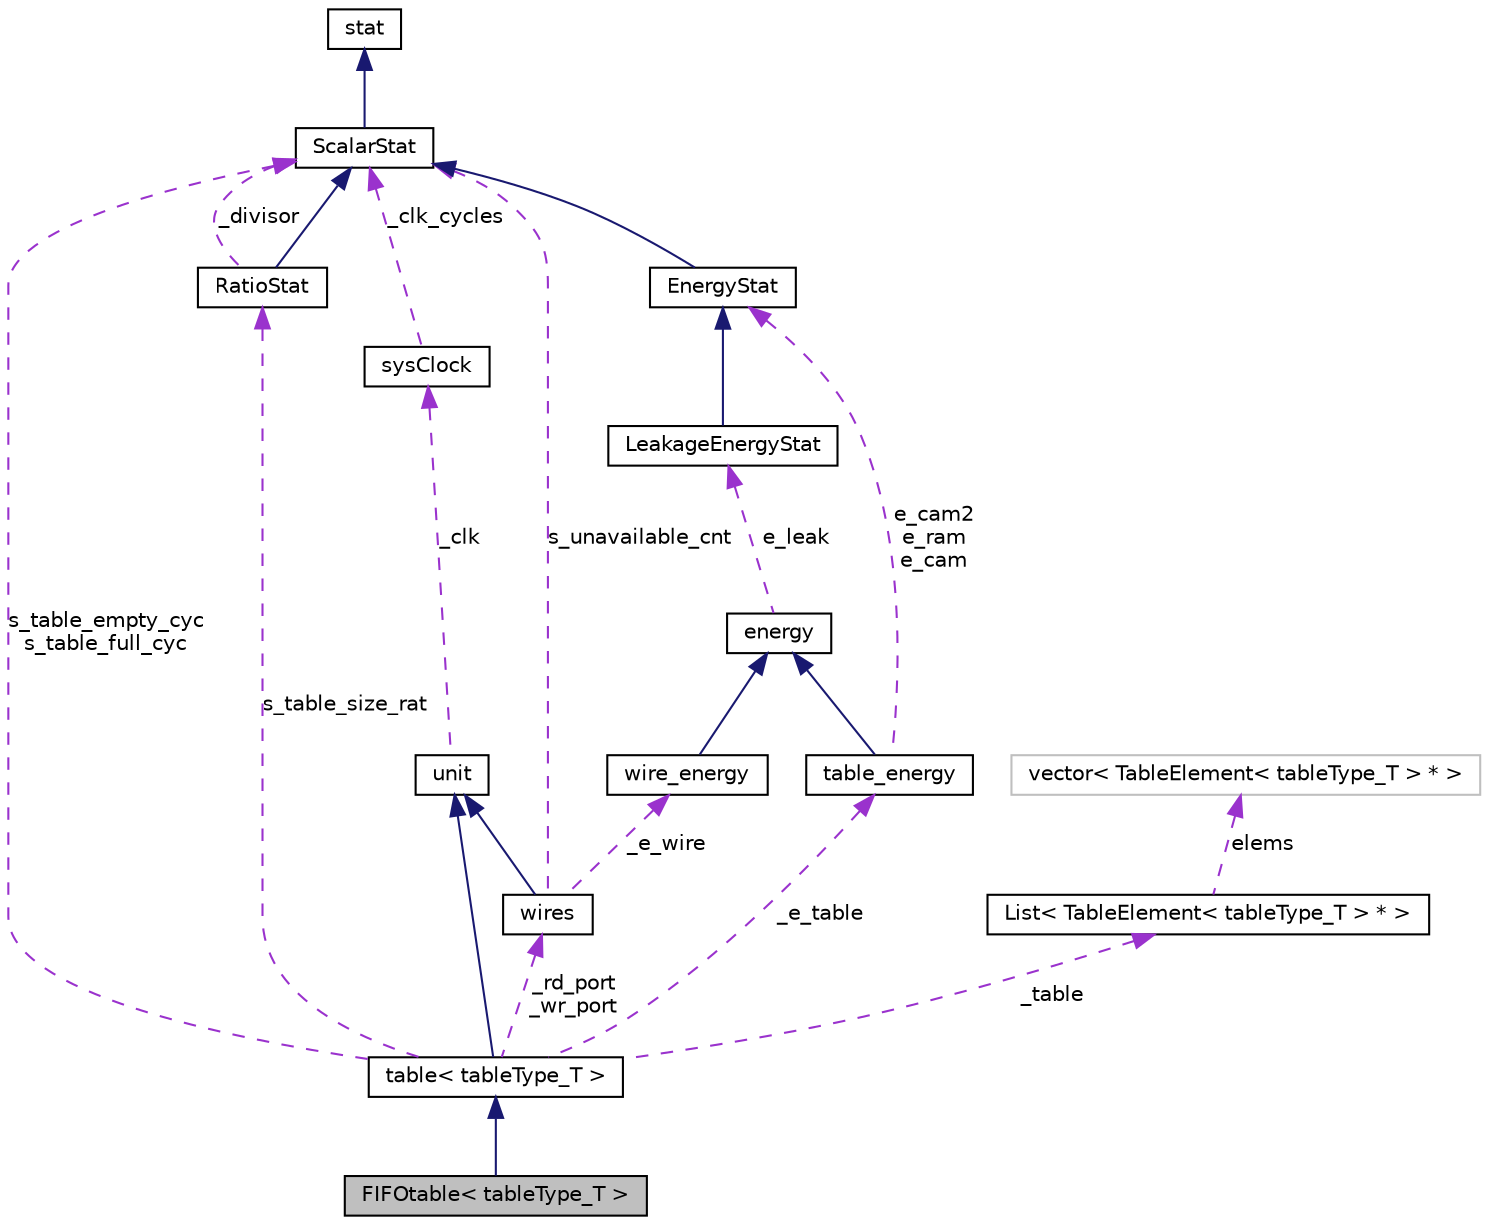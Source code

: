 digraph G
{
  edge [fontname="Helvetica",fontsize="10",labelfontname="Helvetica",labelfontsize="10"];
  node [fontname="Helvetica",fontsize="10",shape=record];
  Node1 [label="FIFOtable\< tableType_T \>",height=0.2,width=0.4,color="black", fillcolor="grey75", style="filled" fontcolor="black"];
  Node2 -> Node1 [dir=back,color="midnightblue",fontsize="10",style="solid",fontname="Helvetica"];
  Node2 [label="table\< tableType_T \>",height=0.2,width=0.4,color="black", fillcolor="white", style="filled",URL="$classtable.html"];
  Node3 -> Node2 [dir=back,color="midnightblue",fontsize="10",style="solid",fontname="Helvetica"];
  Node3 [label="unit",height=0.2,width=0.4,color="black", fillcolor="white", style="filled",URL="$classunit.html"];
  Node4 -> Node3 [dir=back,color="darkorchid3",fontsize="10",style="dashed",label="_clk",fontname="Helvetica"];
  Node4 [label="sysClock",height=0.2,width=0.4,color="black", fillcolor="white", style="filled",URL="$classsysClock.html"];
  Node5 -> Node4 [dir=back,color="darkorchid3",fontsize="10",style="dashed",label="_clk_cycles",fontname="Helvetica"];
  Node5 [label="ScalarStat",height=0.2,width=0.4,color="black", fillcolor="white", style="filled",URL="$classScalarStat.html"];
  Node6 -> Node5 [dir=back,color="midnightblue",fontsize="10",style="solid",fontname="Helvetica"];
  Node6 [label="stat",height=0.2,width=0.4,color="black", fillcolor="white", style="filled",URL="$classstat.html"];
  Node5 -> Node2 [dir=back,color="darkorchid3",fontsize="10",style="dashed",label="s_table_empty_cyc\ns_table_full_cyc",fontname="Helvetica"];
  Node7 -> Node2 [dir=back,color="darkorchid3",fontsize="10",style="dashed",label="_table",fontname="Helvetica"];
  Node7 [label="List\< TableElement\< tableType_T \> * \>",height=0.2,width=0.4,color="black", fillcolor="white", style="filled",URL="$classList.html"];
  Node8 -> Node7 [dir=back,color="darkorchid3",fontsize="10",style="dashed",label="elems",fontname="Helvetica"];
  Node8 [label="vector\< TableElement\< tableType_T \> * \>",height=0.2,width=0.4,color="grey75", fillcolor="white", style="filled"];
  Node9 -> Node2 [dir=back,color="darkorchid3",fontsize="10",style="dashed",label="s_table_size_rat",fontname="Helvetica"];
  Node9 [label="RatioStat",height=0.2,width=0.4,color="black", fillcolor="white", style="filled",URL="$classRatioStat.html"];
  Node5 -> Node9 [dir=back,color="midnightblue",fontsize="10",style="solid",fontname="Helvetica"];
  Node5 -> Node9 [dir=back,color="darkorchid3",fontsize="10",style="dashed",label="_divisor",fontname="Helvetica"];
  Node10 -> Node2 [dir=back,color="darkorchid3",fontsize="10",style="dashed",label="_rd_port\n_wr_port",fontname="Helvetica"];
  Node10 [label="wires",height=0.2,width=0.4,color="black", fillcolor="white", style="filled",URL="$classwires.html"];
  Node3 -> Node10 [dir=back,color="midnightblue",fontsize="10",style="solid",fontname="Helvetica"];
  Node5 -> Node10 [dir=back,color="darkorchid3",fontsize="10",style="dashed",label="s_unavailable_cnt",fontname="Helvetica"];
  Node11 -> Node10 [dir=back,color="darkorchid3",fontsize="10",style="dashed",label="_e_wire",fontname="Helvetica"];
  Node11 [label="wire_energy",height=0.2,width=0.4,color="black", fillcolor="white", style="filled",URL="$classwire__energy.html"];
  Node12 -> Node11 [dir=back,color="midnightblue",fontsize="10",style="solid",fontname="Helvetica"];
  Node12 [label="energy",height=0.2,width=0.4,color="black", fillcolor="white", style="filled",URL="$classenergy.html"];
  Node13 -> Node12 [dir=back,color="darkorchid3",fontsize="10",style="dashed",label="e_leak",fontname="Helvetica"];
  Node13 [label="LeakageEnergyStat",height=0.2,width=0.4,color="black", fillcolor="white", style="filled",URL="$classLeakageEnergyStat.html"];
  Node14 -> Node13 [dir=back,color="midnightblue",fontsize="10",style="solid",fontname="Helvetica"];
  Node14 [label="EnergyStat",height=0.2,width=0.4,color="black", fillcolor="white", style="filled",URL="$classEnergyStat.html"];
  Node5 -> Node14 [dir=back,color="midnightblue",fontsize="10",style="solid",fontname="Helvetica"];
  Node15 -> Node2 [dir=back,color="darkorchid3",fontsize="10",style="dashed",label="_e_table",fontname="Helvetica"];
  Node15 [label="table_energy",height=0.2,width=0.4,color="black", fillcolor="white", style="filled",URL="$classtable__energy.html"];
  Node12 -> Node15 [dir=back,color="midnightblue",fontsize="10",style="solid",fontname="Helvetica"];
  Node14 -> Node15 [dir=back,color="darkorchid3",fontsize="10",style="dashed",label="e_cam2\ne_ram\ne_cam",fontname="Helvetica"];
}
